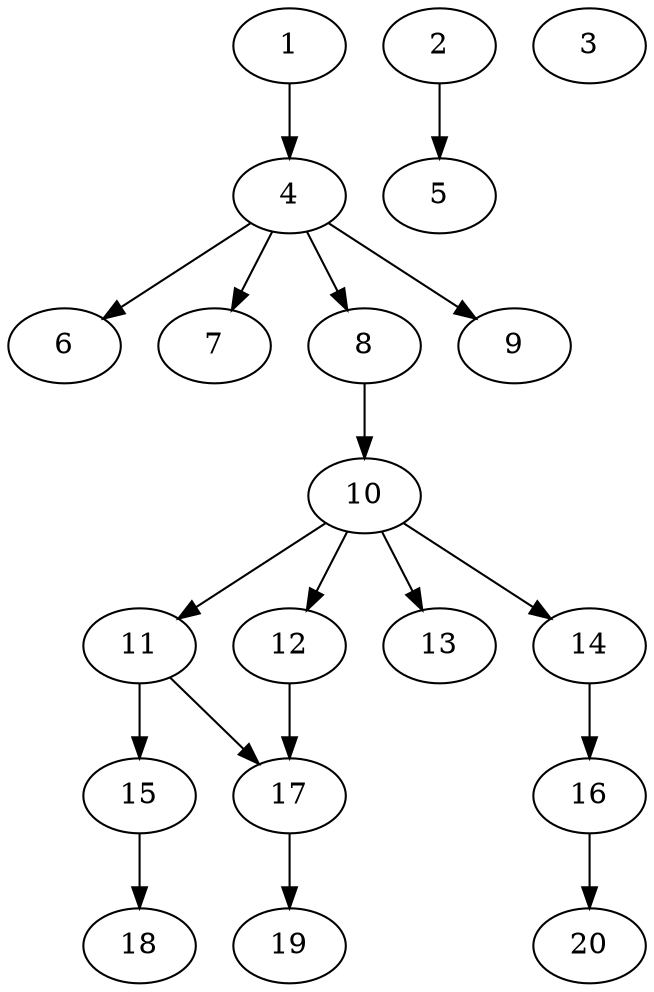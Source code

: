 // DAG automatically generated by daggen at Sat Jul 27 15:34:46 2019
// ./daggen --dot -n 20 --ccr 0.5 --fat 0.4 --regular 0.5 --density 0.4 --mindata 5242880 --maxdata 52428800 
digraph G {
  1 [size="40859648", alpha="0.18", expect_size="20429824"] 
  1 -> 4 [size ="20429824"]
  2 [size="33550336", alpha="0.01", expect_size="16775168"] 
  2 -> 5 [size ="16775168"]
  3 [size="87654400", alpha="0.19", expect_size="43827200"] 
  4 [size="82614272", alpha="0.17", expect_size="41307136"] 
  4 -> 6 [size ="41307136"]
  4 -> 7 [size ="41307136"]
  4 -> 8 [size ="41307136"]
  4 -> 9 [size ="41307136"]
  5 [size="104599552", alpha="0.05", expect_size="52299776"] 
  6 [size="17256448", alpha="0.00", expect_size="8628224"] 
  7 [size="27305984", alpha="0.09", expect_size="13652992"] 
  8 [size="44255232", alpha="0.19", expect_size="22127616"] 
  8 -> 10 [size ="22127616"]
  9 [size="11141120", alpha="0.17", expect_size="5570560"] 
  10 [size="23093248", alpha="0.10", expect_size="11546624"] 
  10 -> 11 [size ="11546624"]
  10 -> 12 [size ="11546624"]
  10 -> 13 [size ="11546624"]
  10 -> 14 [size ="11546624"]
  11 [size="85131264", alpha="0.09", expect_size="42565632"] 
  11 -> 15 [size ="42565632"]
  11 -> 17 [size ="42565632"]
  12 [size="75171840", alpha="0.10", expect_size="37585920"] 
  12 -> 17 [size ="37585920"]
  13 [size="80805888", alpha="0.02", expect_size="40402944"] 
  14 [size="77252608", alpha="0.12", expect_size="38626304"] 
  14 -> 16 [size ="38626304"]
  15 [size="61966336", alpha="0.00", expect_size="30983168"] 
  15 -> 18 [size ="30983168"]
  16 [size="87904256", alpha="0.06", expect_size="43952128"] 
  16 -> 20 [size ="43952128"]
  17 [size="89884672", alpha="0.16", expect_size="44942336"] 
  17 -> 19 [size ="44942336"]
  18 [size="39104512", alpha="0.18", expect_size="19552256"] 
  19 [size="35293184", alpha="0.10", expect_size="17646592"] 
  20 [size="19615744", alpha="0.18", expect_size="9807872"] 
}
